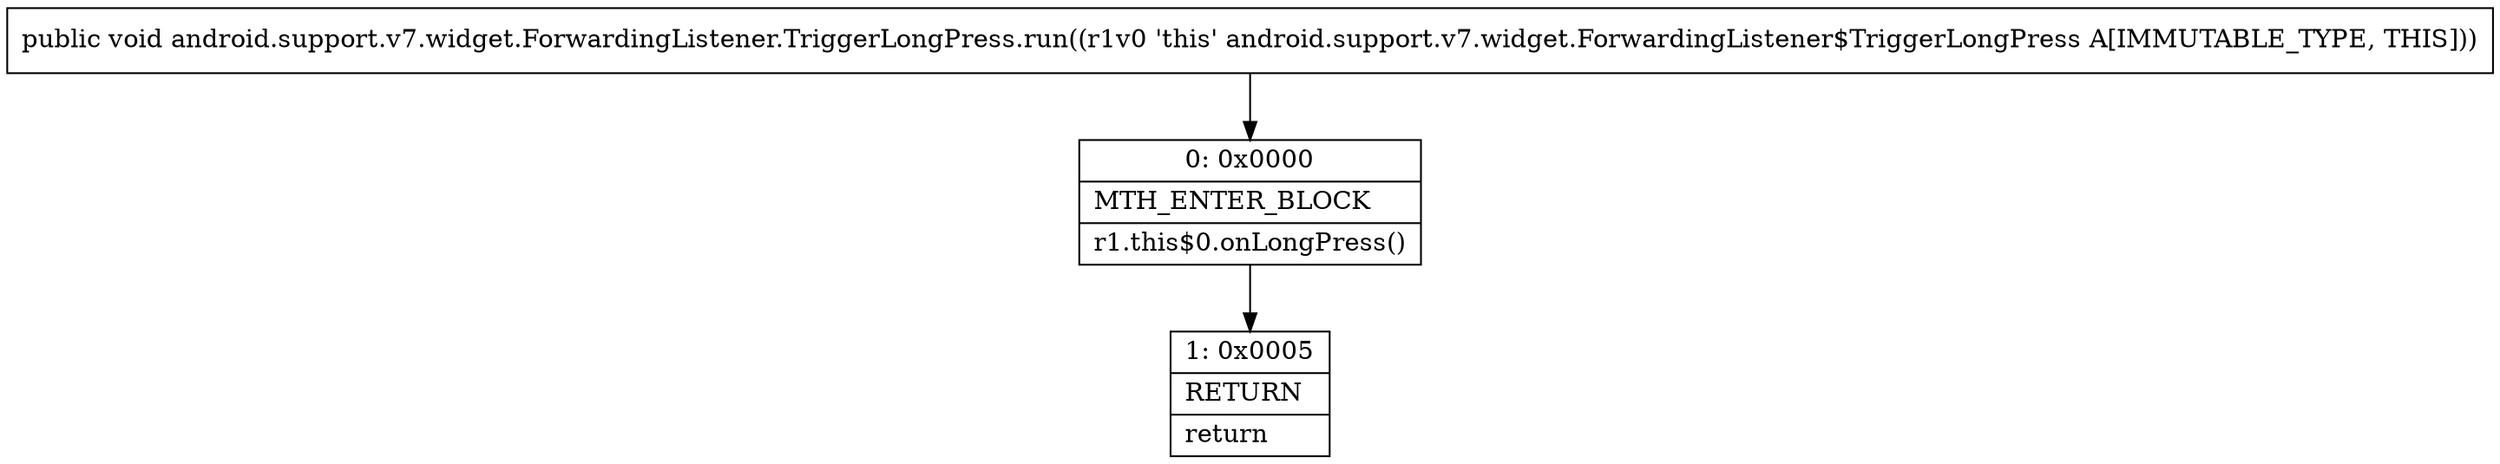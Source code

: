 digraph "CFG forandroid.support.v7.widget.ForwardingListener.TriggerLongPress.run()V" {
Node_0 [shape=record,label="{0\:\ 0x0000|MTH_ENTER_BLOCK\l|r1.this$0.onLongPress()\l}"];
Node_1 [shape=record,label="{1\:\ 0x0005|RETURN\l|return\l}"];
MethodNode[shape=record,label="{public void android.support.v7.widget.ForwardingListener.TriggerLongPress.run((r1v0 'this' android.support.v7.widget.ForwardingListener$TriggerLongPress A[IMMUTABLE_TYPE, THIS])) }"];
MethodNode -> Node_0;
Node_0 -> Node_1;
}

